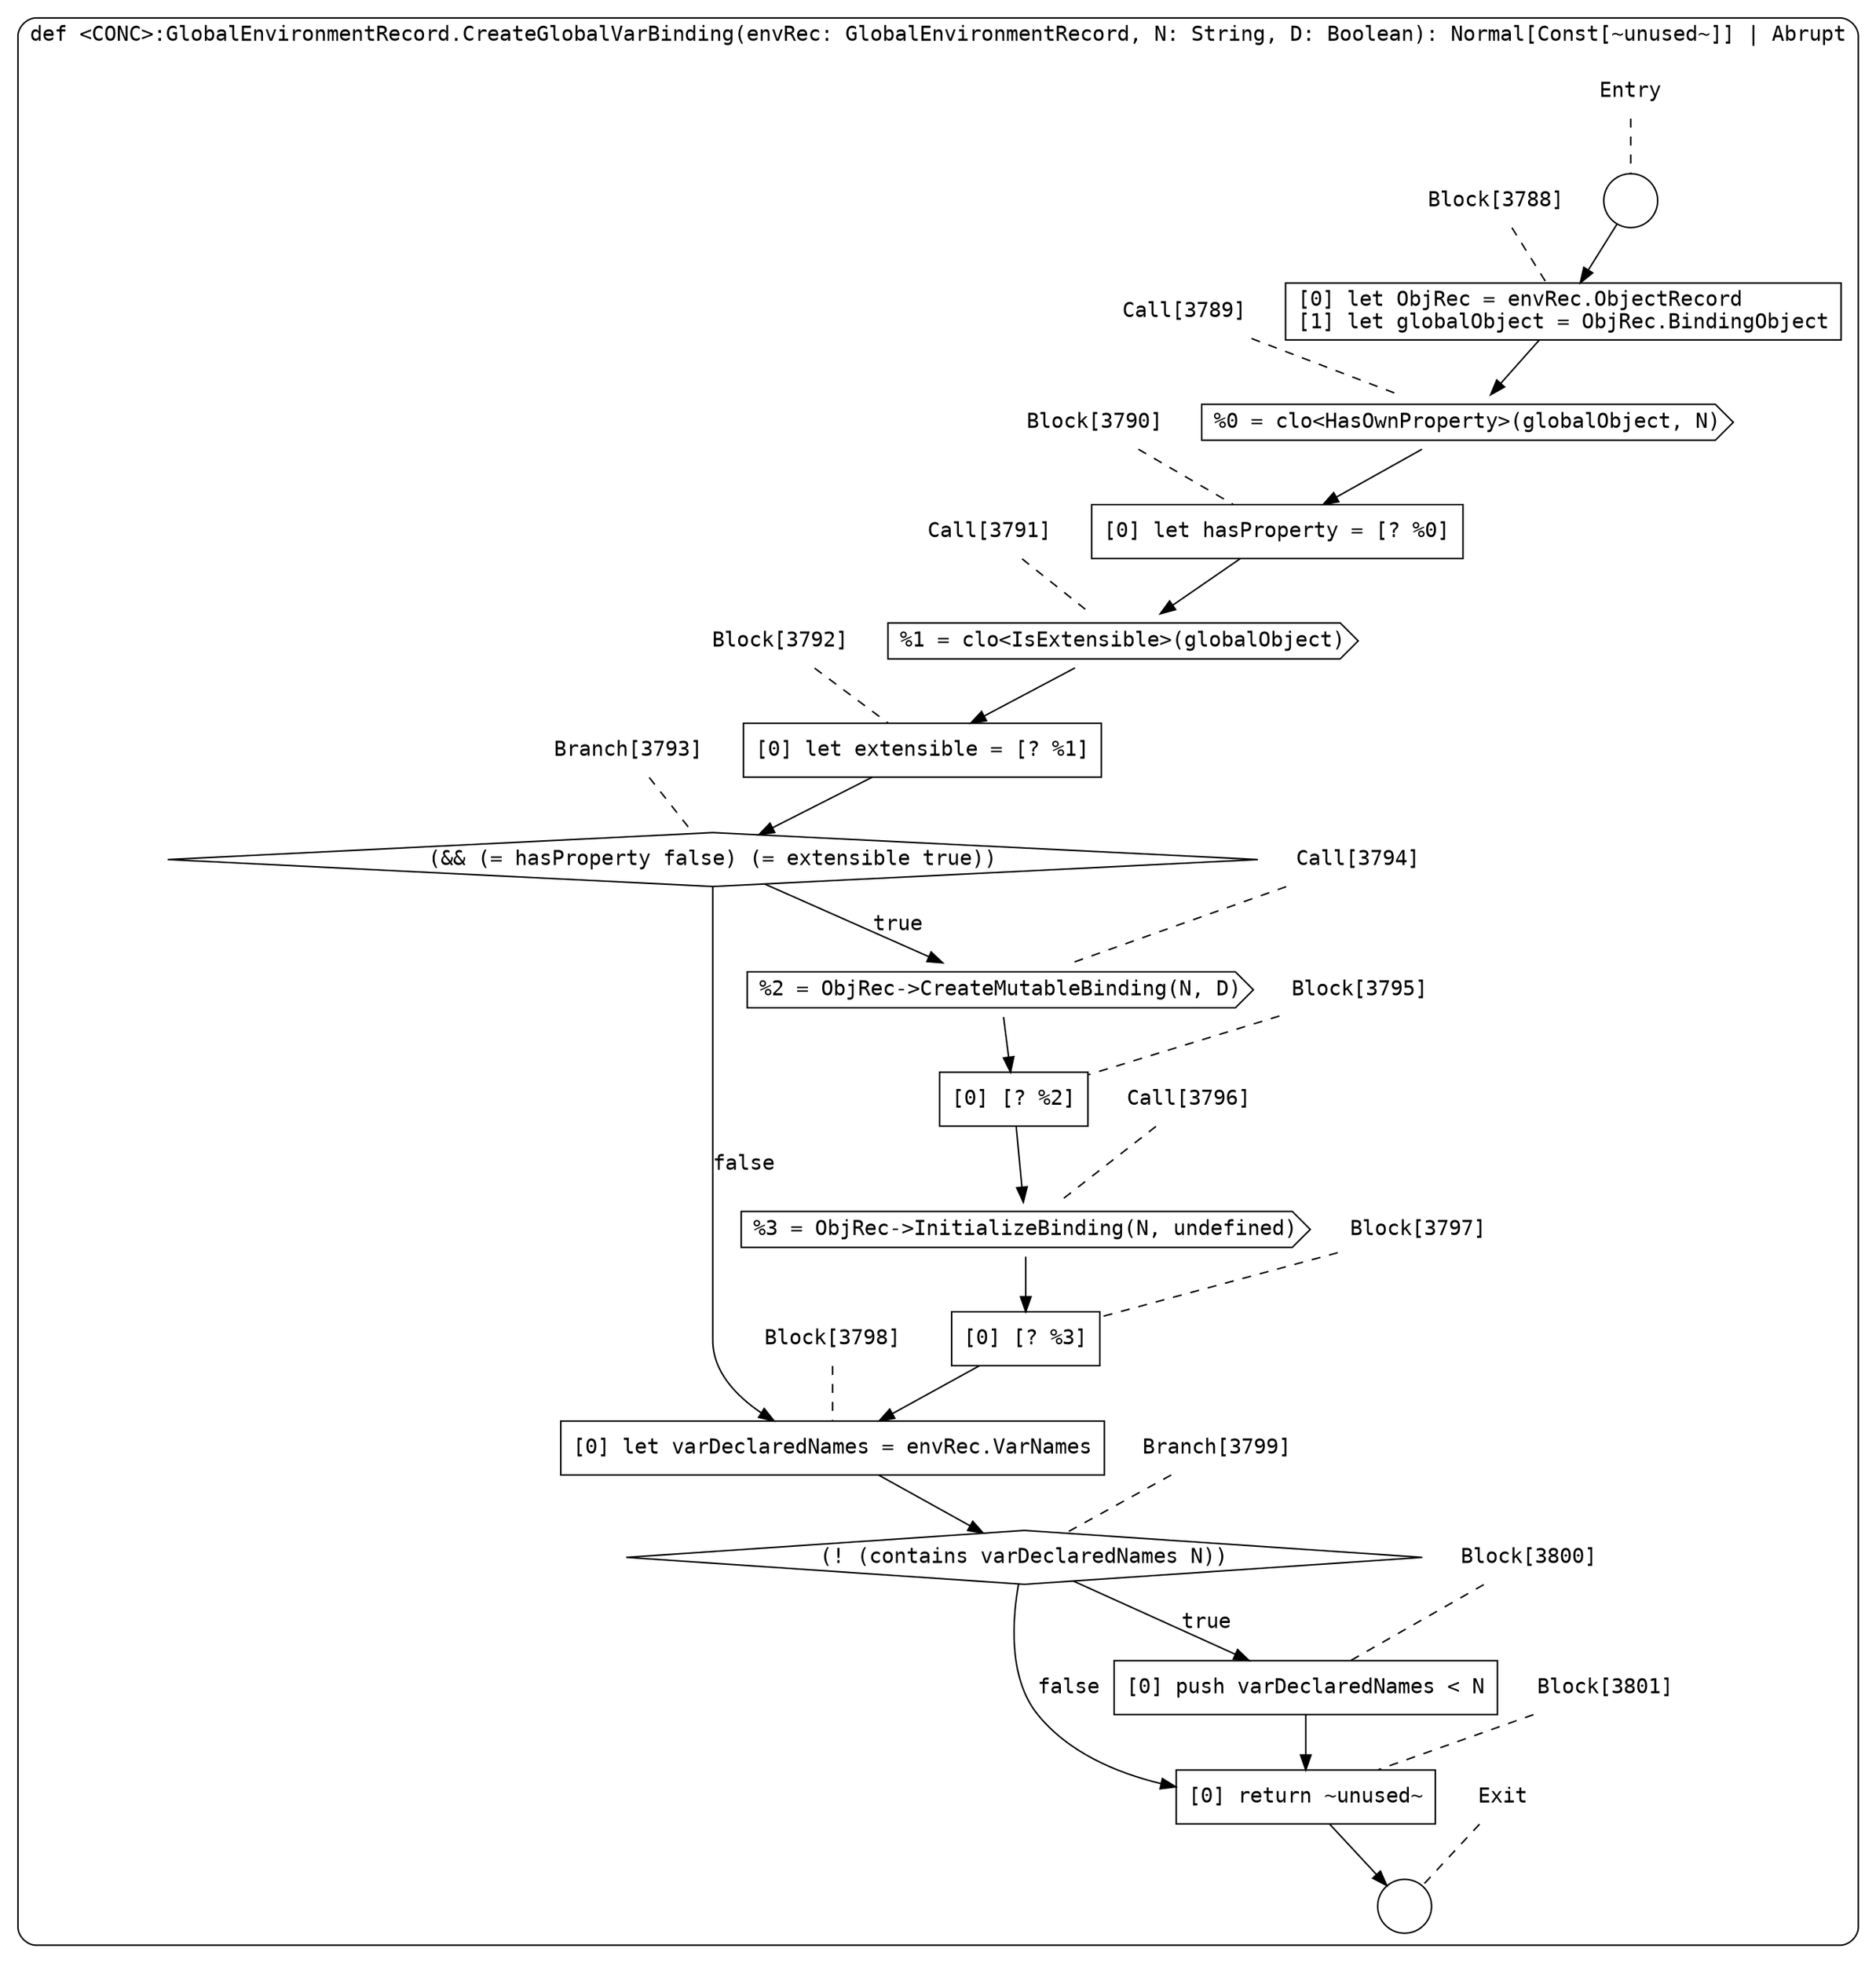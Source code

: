 digraph {
  graph [fontname = "Consolas"]
  node [fontname = "Consolas"]
  edge [fontname = "Consolas"]
  subgraph cluster1014 {
    label = "def <CONC>:GlobalEnvironmentRecord.CreateGlobalVarBinding(envRec: GlobalEnvironmentRecord, N: String, D: Boolean): Normal[Const[~unused~]] | Abrupt"
    style = rounded
    cluster1014_entry_name [shape=none, label=<<font color="black">Entry</font>>]
    cluster1014_entry_name -> cluster1014_entry [arrowhead=none, color="black", style=dashed]
    cluster1014_entry [shape=circle label=" " color="black" fillcolor="white" style=filled]
    cluster1014_entry -> node3788 [color="black"]
    cluster1014_exit_name [shape=none, label=<<font color="black">Exit</font>>]
    cluster1014_exit_name -> cluster1014_exit [arrowhead=none, color="black", style=dashed]
    cluster1014_exit [shape=circle label=" " color="black" fillcolor="white" style=filled]
    node3788_name [shape=none, label=<<font color="black">Block[3788]</font>>]
    node3788_name -> node3788 [arrowhead=none, color="black", style=dashed]
    node3788 [shape=box, label=<<font color="black">[0] let ObjRec = envRec.ObjectRecord<BR ALIGN="LEFT"/>[1] let globalObject = ObjRec.BindingObject<BR ALIGN="LEFT"/></font>> color="black" fillcolor="white", style=filled]
    node3788 -> node3789 [color="black"]
    node3789_name [shape=none, label=<<font color="black">Call[3789]</font>>]
    node3789_name -> node3789 [arrowhead=none, color="black", style=dashed]
    node3789 [shape=cds, label=<<font color="black">%0 = clo&lt;HasOwnProperty&gt;(globalObject, N)</font>> color="black" fillcolor="white", style=filled]
    node3789 -> node3790 [color="black"]
    node3790_name [shape=none, label=<<font color="black">Block[3790]</font>>]
    node3790_name -> node3790 [arrowhead=none, color="black", style=dashed]
    node3790 [shape=box, label=<<font color="black">[0] let hasProperty = [? %0]<BR ALIGN="LEFT"/></font>> color="black" fillcolor="white", style=filled]
    node3790 -> node3791 [color="black"]
    node3791_name [shape=none, label=<<font color="black">Call[3791]</font>>]
    node3791_name -> node3791 [arrowhead=none, color="black", style=dashed]
    node3791 [shape=cds, label=<<font color="black">%1 = clo&lt;IsExtensible&gt;(globalObject)</font>> color="black" fillcolor="white", style=filled]
    node3791 -> node3792 [color="black"]
    node3792_name [shape=none, label=<<font color="black">Block[3792]</font>>]
    node3792_name -> node3792 [arrowhead=none, color="black", style=dashed]
    node3792 [shape=box, label=<<font color="black">[0] let extensible = [? %1]<BR ALIGN="LEFT"/></font>> color="black" fillcolor="white", style=filled]
    node3792 -> node3793 [color="black"]
    node3793_name [shape=none, label=<<font color="black">Branch[3793]</font>>]
    node3793_name -> node3793 [arrowhead=none, color="black", style=dashed]
    node3793 [shape=diamond, label=<<font color="black">(&amp;&amp; (= hasProperty false) (= extensible true))</font>> color="black" fillcolor="white", style=filled]
    node3793 -> node3794 [label=<<font color="black">true</font>> color="black"]
    node3793 -> node3798 [label=<<font color="black">false</font>> color="black"]
    node3794_name [shape=none, label=<<font color="black">Call[3794]</font>>]
    node3794_name -> node3794 [arrowhead=none, color="black", style=dashed]
    node3794 [shape=cds, label=<<font color="black">%2 = ObjRec-&gt;CreateMutableBinding(N, D)</font>> color="black" fillcolor="white", style=filled]
    node3794 -> node3795 [color="black"]
    node3798_name [shape=none, label=<<font color="black">Block[3798]</font>>]
    node3798_name -> node3798 [arrowhead=none, color="black", style=dashed]
    node3798 [shape=box, label=<<font color="black">[0] let varDeclaredNames = envRec.VarNames<BR ALIGN="LEFT"/></font>> color="black" fillcolor="white", style=filled]
    node3798 -> node3799 [color="black"]
    node3795_name [shape=none, label=<<font color="black">Block[3795]</font>>]
    node3795_name -> node3795 [arrowhead=none, color="black", style=dashed]
    node3795 [shape=box, label=<<font color="black">[0] [? %2]<BR ALIGN="LEFT"/></font>> color="black" fillcolor="white", style=filled]
    node3795 -> node3796 [color="black"]
    node3799_name [shape=none, label=<<font color="black">Branch[3799]</font>>]
    node3799_name -> node3799 [arrowhead=none, color="black", style=dashed]
    node3799 [shape=diamond, label=<<font color="black">(! (contains varDeclaredNames N))</font>> color="black" fillcolor="white", style=filled]
    node3799 -> node3800 [label=<<font color="black">true</font>> color="black"]
    node3799 -> node3801 [label=<<font color="black">false</font>> color="black"]
    node3796_name [shape=none, label=<<font color="black">Call[3796]</font>>]
    node3796_name -> node3796 [arrowhead=none, color="black", style=dashed]
    node3796 [shape=cds, label=<<font color="black">%3 = ObjRec-&gt;InitializeBinding(N, undefined)</font>> color="black" fillcolor="white", style=filled]
    node3796 -> node3797 [color="black"]
    node3800_name [shape=none, label=<<font color="black">Block[3800]</font>>]
    node3800_name -> node3800 [arrowhead=none, color="black", style=dashed]
    node3800 [shape=box, label=<<font color="black">[0] push varDeclaredNames &lt; N<BR ALIGN="LEFT"/></font>> color="black" fillcolor="white", style=filled]
    node3800 -> node3801 [color="black"]
    node3801_name [shape=none, label=<<font color="black">Block[3801]</font>>]
    node3801_name -> node3801 [arrowhead=none, color="black", style=dashed]
    node3801 [shape=box, label=<<font color="black">[0] return ~unused~<BR ALIGN="LEFT"/></font>> color="black" fillcolor="white", style=filled]
    node3801 -> cluster1014_exit [color="black"]
    node3797_name [shape=none, label=<<font color="black">Block[3797]</font>>]
    node3797_name -> node3797 [arrowhead=none, color="black", style=dashed]
    node3797 [shape=box, label=<<font color="black">[0] [? %3]<BR ALIGN="LEFT"/></font>> color="black" fillcolor="white", style=filled]
    node3797 -> node3798 [color="black"]
  }
}